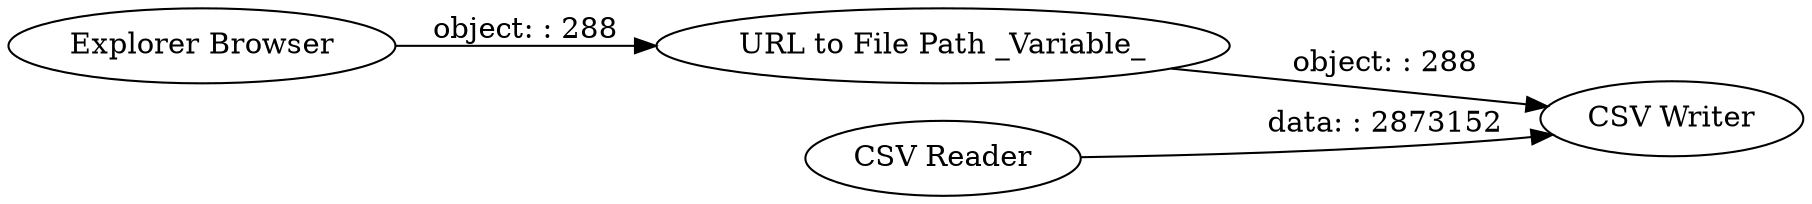 digraph {
	"-5993587384651005827_5" [label="Explorer Browser"]
	"-5993587384651005827_6" [label="URL to File Path _Variable_"]
	"-5993587384651005827_3" [label="CSV Writer"]
	"-5993587384651005827_1" [label="CSV Reader"]
	"-5993587384651005827_5" -> "-5993587384651005827_6" [label="object: : 288"]
	"-5993587384651005827_1" -> "-5993587384651005827_3" [label="data: : 2873152"]
	"-5993587384651005827_6" -> "-5993587384651005827_3" [label="object: : 288"]
	rankdir=LR
}
